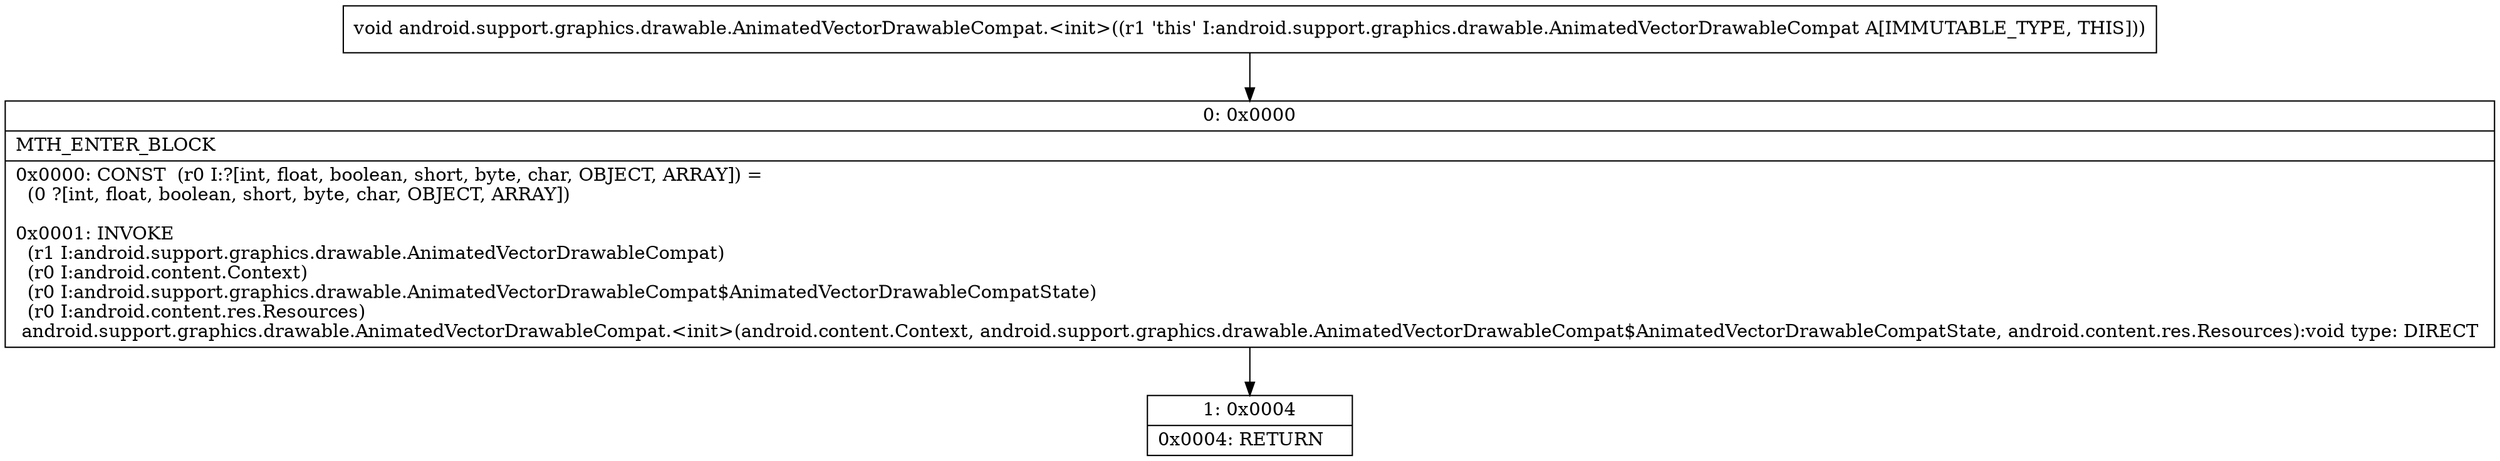 digraph "CFG forandroid.support.graphics.drawable.AnimatedVectorDrawableCompat.\<init\>()V" {
Node_0 [shape=record,label="{0\:\ 0x0000|MTH_ENTER_BLOCK\l|0x0000: CONST  (r0 I:?[int, float, boolean, short, byte, char, OBJECT, ARRAY]) = \l  (0 ?[int, float, boolean, short, byte, char, OBJECT, ARRAY])\l \l0x0001: INVOKE  \l  (r1 I:android.support.graphics.drawable.AnimatedVectorDrawableCompat)\l  (r0 I:android.content.Context)\l  (r0 I:android.support.graphics.drawable.AnimatedVectorDrawableCompat$AnimatedVectorDrawableCompatState)\l  (r0 I:android.content.res.Resources)\l android.support.graphics.drawable.AnimatedVectorDrawableCompat.\<init\>(android.content.Context, android.support.graphics.drawable.AnimatedVectorDrawableCompat$AnimatedVectorDrawableCompatState, android.content.res.Resources):void type: DIRECT \l}"];
Node_1 [shape=record,label="{1\:\ 0x0004|0x0004: RETURN   \l}"];
MethodNode[shape=record,label="{void android.support.graphics.drawable.AnimatedVectorDrawableCompat.\<init\>((r1 'this' I:android.support.graphics.drawable.AnimatedVectorDrawableCompat A[IMMUTABLE_TYPE, THIS])) }"];
MethodNode -> Node_0;
Node_0 -> Node_1;
}

